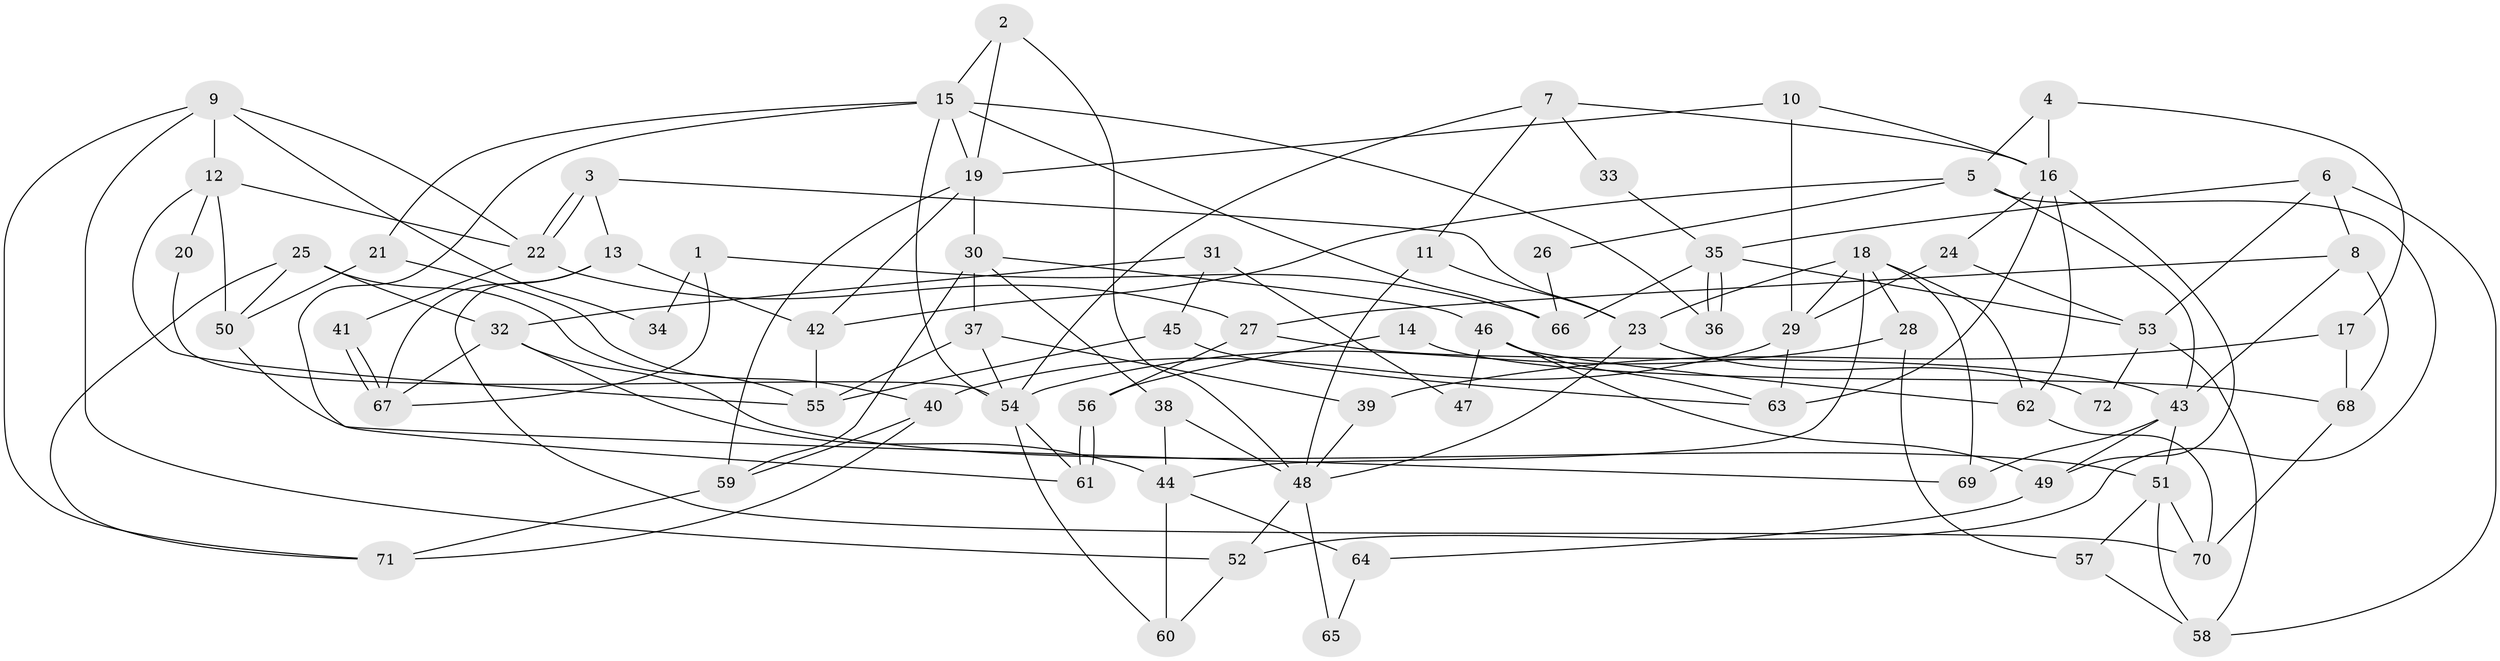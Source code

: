 // coarse degree distribution, {3: 0.28, 4: 0.26, 6: 0.06, 5: 0.12, 7: 0.08, 9: 0.02, 10: 0.02, 8: 0.04, 2: 0.1, 11: 0.02}
// Generated by graph-tools (version 1.1) at 2025/18/03/04/25 18:18:48]
// undirected, 72 vertices, 144 edges
graph export_dot {
graph [start="1"]
  node [color=gray90,style=filled];
  1;
  2;
  3;
  4;
  5;
  6;
  7;
  8;
  9;
  10;
  11;
  12;
  13;
  14;
  15;
  16;
  17;
  18;
  19;
  20;
  21;
  22;
  23;
  24;
  25;
  26;
  27;
  28;
  29;
  30;
  31;
  32;
  33;
  34;
  35;
  36;
  37;
  38;
  39;
  40;
  41;
  42;
  43;
  44;
  45;
  46;
  47;
  48;
  49;
  50;
  51;
  52;
  53;
  54;
  55;
  56;
  57;
  58;
  59;
  60;
  61;
  62;
  63;
  64;
  65;
  66;
  67;
  68;
  69;
  70;
  71;
  72;
  1 -- 66;
  1 -- 67;
  1 -- 34;
  2 -- 48;
  2 -- 19;
  2 -- 15;
  3 -- 22;
  3 -- 22;
  3 -- 13;
  3 -- 23;
  4 -- 17;
  4 -- 16;
  4 -- 5;
  5 -- 52;
  5 -- 26;
  5 -- 42;
  5 -- 43;
  6 -- 58;
  6 -- 53;
  6 -- 8;
  6 -- 35;
  7 -- 54;
  7 -- 11;
  7 -- 16;
  7 -- 33;
  8 -- 27;
  8 -- 43;
  8 -- 68;
  9 -- 71;
  9 -- 12;
  9 -- 22;
  9 -- 34;
  9 -- 52;
  10 -- 16;
  10 -- 19;
  10 -- 29;
  11 -- 48;
  11 -- 23;
  12 -- 22;
  12 -- 55;
  12 -- 20;
  12 -- 50;
  13 -- 70;
  13 -- 67;
  13 -- 42;
  14 -- 68;
  14 -- 56;
  15 -- 54;
  15 -- 19;
  15 -- 21;
  15 -- 36;
  15 -- 61;
  15 -- 66;
  16 -- 63;
  16 -- 24;
  16 -- 49;
  16 -- 62;
  17 -- 39;
  17 -- 68;
  18 -- 28;
  18 -- 62;
  18 -- 23;
  18 -- 29;
  18 -- 44;
  18 -- 69;
  19 -- 42;
  19 -- 30;
  19 -- 59;
  20 -- 54;
  21 -- 50;
  21 -- 40;
  22 -- 27;
  22 -- 41;
  23 -- 48;
  23 -- 72;
  24 -- 29;
  24 -- 53;
  25 -- 50;
  25 -- 71;
  25 -- 32;
  25 -- 55;
  26 -- 66;
  27 -- 43;
  27 -- 56;
  28 -- 57;
  28 -- 54;
  29 -- 40;
  29 -- 63;
  30 -- 59;
  30 -- 37;
  30 -- 38;
  30 -- 46;
  31 -- 32;
  31 -- 45;
  31 -- 47;
  32 -- 44;
  32 -- 51;
  32 -- 67;
  33 -- 35;
  35 -- 36;
  35 -- 36;
  35 -- 53;
  35 -- 66;
  37 -- 55;
  37 -- 39;
  37 -- 54;
  38 -- 48;
  38 -- 44;
  39 -- 48;
  40 -- 59;
  40 -- 71;
  41 -- 67;
  41 -- 67;
  42 -- 55;
  43 -- 49;
  43 -- 51;
  43 -- 69;
  44 -- 60;
  44 -- 64;
  45 -- 55;
  45 -- 63;
  46 -- 49;
  46 -- 47;
  46 -- 62;
  46 -- 63;
  48 -- 52;
  48 -- 65;
  49 -- 64;
  50 -- 69;
  51 -- 57;
  51 -- 58;
  51 -- 70;
  52 -- 60;
  53 -- 58;
  53 -- 72;
  54 -- 61;
  54 -- 60;
  56 -- 61;
  56 -- 61;
  57 -- 58;
  59 -- 71;
  62 -- 70;
  64 -- 65;
  68 -- 70;
}
